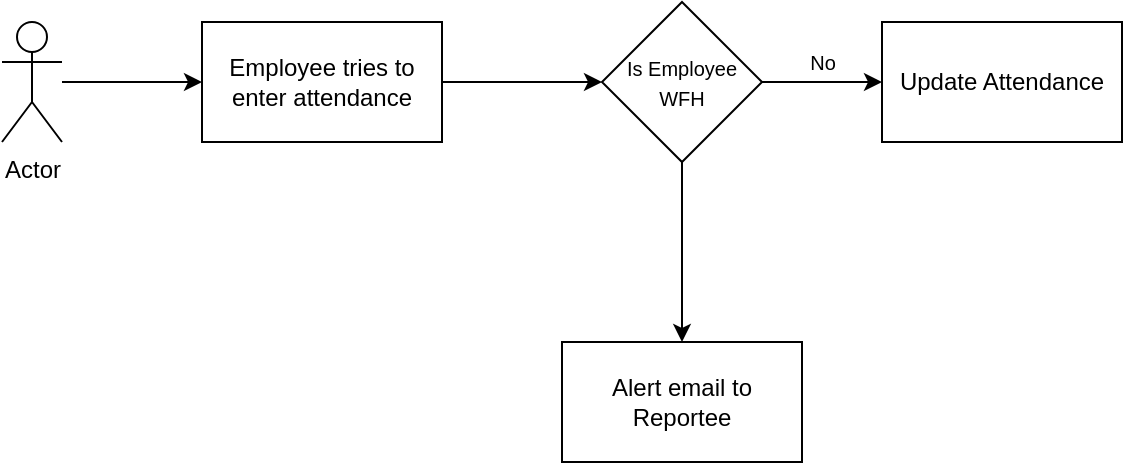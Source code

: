 <mxfile version="20.4.0" type="github"><diagram id="mWOM31jU5yXQ9CwE0nTu" name="Page-1"><mxGraphModel dx="782" dy="474" grid="1" gridSize="10" guides="1" tooltips="1" connect="1" arrows="1" fold="1" page="1" pageScale="1" pageWidth="850" pageHeight="1100" math="0" shadow="0"><root><mxCell id="0"/><mxCell id="1" parent="0"/><mxCell id="Ml0IM-ipCcM5oOZmJB9n-3" style="edgeStyle=orthogonalEdgeStyle;rounded=0;orthogonalLoop=1;jettySize=auto;html=1;" edge="1" parent="1" source="Ml0IM-ipCcM5oOZmJB9n-1" target="Ml0IM-ipCcM5oOZmJB9n-2"><mxGeometry relative="1" as="geometry"/></mxCell><mxCell id="Ml0IM-ipCcM5oOZmJB9n-1" value="Actor" style="shape=umlActor;verticalLabelPosition=bottom;verticalAlign=top;html=1;outlineConnect=0;" vertex="1" parent="1"><mxGeometry x="60" y="110" width="30" height="60" as="geometry"/></mxCell><mxCell id="Ml0IM-ipCcM5oOZmJB9n-5" style="edgeStyle=orthogonalEdgeStyle;rounded=0;orthogonalLoop=1;jettySize=auto;html=1;" edge="1" parent="1" source="Ml0IM-ipCcM5oOZmJB9n-2" target="Ml0IM-ipCcM5oOZmJB9n-4"><mxGeometry relative="1" as="geometry"/></mxCell><mxCell id="Ml0IM-ipCcM5oOZmJB9n-2" value="Employee tries to enter attendance" style="rounded=0;whiteSpace=wrap;html=1;" vertex="1" parent="1"><mxGeometry x="160" y="110" width="120" height="60" as="geometry"/></mxCell><mxCell id="Ml0IM-ipCcM5oOZmJB9n-7" value="" style="edgeStyle=orthogonalEdgeStyle;rounded=0;orthogonalLoop=1;jettySize=auto;html=1;" edge="1" parent="1" source="Ml0IM-ipCcM5oOZmJB9n-4" target="Ml0IM-ipCcM5oOZmJB9n-6"><mxGeometry relative="1" as="geometry"/></mxCell><mxCell id="Ml0IM-ipCcM5oOZmJB9n-10" value="" style="edgeStyle=orthogonalEdgeStyle;rounded=0;orthogonalLoop=1;jettySize=auto;html=1;fontSize=10;" edge="1" parent="1" source="Ml0IM-ipCcM5oOZmJB9n-4" target="Ml0IM-ipCcM5oOZmJB9n-9"><mxGeometry relative="1" as="geometry"/></mxCell><mxCell id="Ml0IM-ipCcM5oOZmJB9n-4" value="&lt;font style=&quot;font-size: 10px;&quot;&gt;Is Employee WFH&lt;/font&gt;" style="rhombus;whiteSpace=wrap;html=1;" vertex="1" parent="1"><mxGeometry x="360" y="100" width="80" height="80" as="geometry"/></mxCell><mxCell id="Ml0IM-ipCcM5oOZmJB9n-6" value="Update Attendance" style="whiteSpace=wrap;html=1;" vertex="1" parent="1"><mxGeometry x="500" y="110" width="120" height="60" as="geometry"/></mxCell><mxCell id="Ml0IM-ipCcM5oOZmJB9n-8" value="No" style="text;html=1;align=center;verticalAlign=middle;resizable=0;points=[];autosize=1;strokeColor=none;fillColor=none;fontSize=10;" vertex="1" parent="1"><mxGeometry x="450" y="115" width="40" height="30" as="geometry"/></mxCell><mxCell id="Ml0IM-ipCcM5oOZmJB9n-9" value="Alert email to Reportee" style="whiteSpace=wrap;html=1;" vertex="1" parent="1"><mxGeometry x="340" y="270" width="120" height="60" as="geometry"/></mxCell></root></mxGraphModel></diagram></mxfile>